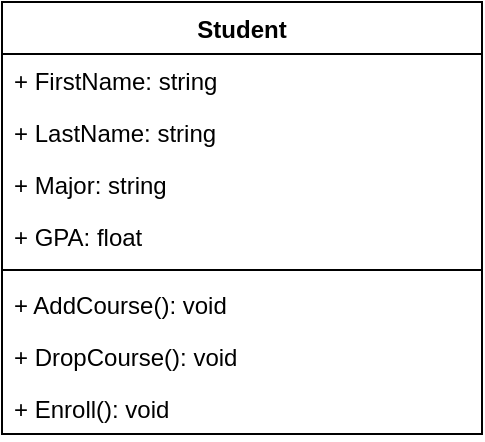 <mxfile version="21.8.2" type="device">
  <diagram name="Page-1" id="77zHia_CcJAaC75ID5h2">
    <mxGraphModel dx="1050" dy="534" grid="1" gridSize="10" guides="1" tooltips="1" connect="1" arrows="1" fold="1" page="1" pageScale="1" pageWidth="850" pageHeight="1100" math="0" shadow="0">
      <root>
        <mxCell id="0" />
        <mxCell id="1" parent="0" />
        <mxCell id="JOcynTx7dwO2qB7XIjRX-1" value="Student" style="swimlane;fontStyle=1;align=center;verticalAlign=top;childLayout=stackLayout;horizontal=1;startSize=26;horizontalStack=0;resizeParent=1;resizeParentMax=0;resizeLast=0;collapsible=1;marginBottom=0;whiteSpace=wrap;html=1;" vertex="1" parent="1">
          <mxGeometry x="340" y="120" width="240" height="216" as="geometry" />
        </mxCell>
        <mxCell id="JOcynTx7dwO2qB7XIjRX-2" value="+ FirstName: string" style="text;strokeColor=none;fillColor=none;align=left;verticalAlign=top;spacingLeft=4;spacingRight=4;overflow=hidden;rotatable=0;points=[[0,0.5],[1,0.5]];portConstraint=eastwest;whiteSpace=wrap;html=1;" vertex="1" parent="JOcynTx7dwO2qB7XIjRX-1">
          <mxGeometry y="26" width="240" height="26" as="geometry" />
        </mxCell>
        <mxCell id="JOcynTx7dwO2qB7XIjRX-5" value="+ LastName: string" style="text;strokeColor=none;fillColor=none;align=left;verticalAlign=top;spacingLeft=4;spacingRight=4;overflow=hidden;rotatable=0;points=[[0,0.5],[1,0.5]];portConstraint=eastwest;whiteSpace=wrap;html=1;" vertex="1" parent="JOcynTx7dwO2qB7XIjRX-1">
          <mxGeometry y="52" width="240" height="26" as="geometry" />
        </mxCell>
        <mxCell id="JOcynTx7dwO2qB7XIjRX-6" value="+ Major: string" style="text;strokeColor=none;fillColor=none;align=left;verticalAlign=top;spacingLeft=4;spacingRight=4;overflow=hidden;rotatable=0;points=[[0,0.5],[1,0.5]];portConstraint=eastwest;whiteSpace=wrap;html=1;" vertex="1" parent="JOcynTx7dwO2qB7XIjRX-1">
          <mxGeometry y="78" width="240" height="26" as="geometry" />
        </mxCell>
        <mxCell id="JOcynTx7dwO2qB7XIjRX-7" value="+ GPA: float" style="text;strokeColor=none;fillColor=none;align=left;verticalAlign=top;spacingLeft=4;spacingRight=4;overflow=hidden;rotatable=0;points=[[0,0.5],[1,0.5]];portConstraint=eastwest;whiteSpace=wrap;html=1;" vertex="1" parent="JOcynTx7dwO2qB7XIjRX-1">
          <mxGeometry y="104" width="240" height="26" as="geometry" />
        </mxCell>
        <mxCell id="JOcynTx7dwO2qB7XIjRX-3" value="" style="line;strokeWidth=1;fillColor=none;align=left;verticalAlign=middle;spacingTop=-1;spacingLeft=3;spacingRight=3;rotatable=0;labelPosition=right;points=[];portConstraint=eastwest;strokeColor=inherit;" vertex="1" parent="JOcynTx7dwO2qB7XIjRX-1">
          <mxGeometry y="130" width="240" height="8" as="geometry" />
        </mxCell>
        <mxCell id="JOcynTx7dwO2qB7XIjRX-4" value="+ AddCourse(): void" style="text;strokeColor=none;fillColor=none;align=left;verticalAlign=top;spacingLeft=4;spacingRight=4;overflow=hidden;rotatable=0;points=[[0,0.5],[1,0.5]];portConstraint=eastwest;whiteSpace=wrap;html=1;" vertex="1" parent="JOcynTx7dwO2qB7XIjRX-1">
          <mxGeometry y="138" width="240" height="26" as="geometry" />
        </mxCell>
        <mxCell id="JOcynTx7dwO2qB7XIjRX-8" value="+ DropCourse(): void" style="text;strokeColor=none;fillColor=none;align=left;verticalAlign=top;spacingLeft=4;spacingRight=4;overflow=hidden;rotatable=0;points=[[0,0.5],[1,0.5]];portConstraint=eastwest;whiteSpace=wrap;html=1;" vertex="1" parent="JOcynTx7dwO2qB7XIjRX-1">
          <mxGeometry y="164" width="240" height="26" as="geometry" />
        </mxCell>
        <mxCell id="JOcynTx7dwO2qB7XIjRX-9" value="+ Enroll(): void" style="text;strokeColor=none;fillColor=none;align=left;verticalAlign=top;spacingLeft=4;spacingRight=4;overflow=hidden;rotatable=0;points=[[0,0.5],[1,0.5]];portConstraint=eastwest;whiteSpace=wrap;html=1;" vertex="1" parent="JOcynTx7dwO2qB7XIjRX-1">
          <mxGeometry y="190" width="240" height="26" as="geometry" />
        </mxCell>
      </root>
    </mxGraphModel>
  </diagram>
</mxfile>
